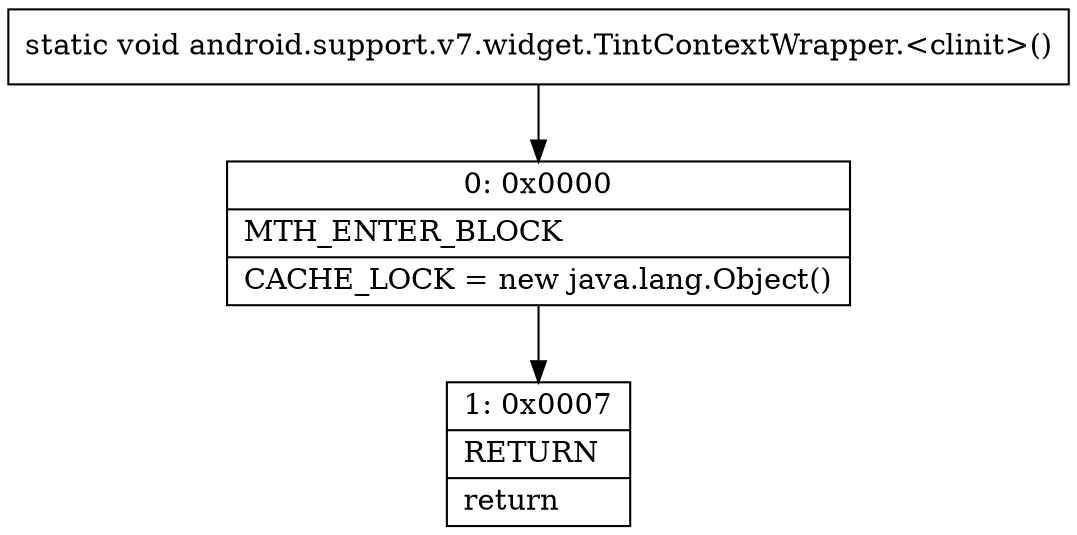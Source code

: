 digraph "CFG forandroid.support.v7.widget.TintContextWrapper.\<clinit\>()V" {
Node_0 [shape=record,label="{0\:\ 0x0000|MTH_ENTER_BLOCK\l|CACHE_LOCK = new java.lang.Object()\l}"];
Node_1 [shape=record,label="{1\:\ 0x0007|RETURN\l|return\l}"];
MethodNode[shape=record,label="{static void android.support.v7.widget.TintContextWrapper.\<clinit\>() }"];
MethodNode -> Node_0;
Node_0 -> Node_1;
}

